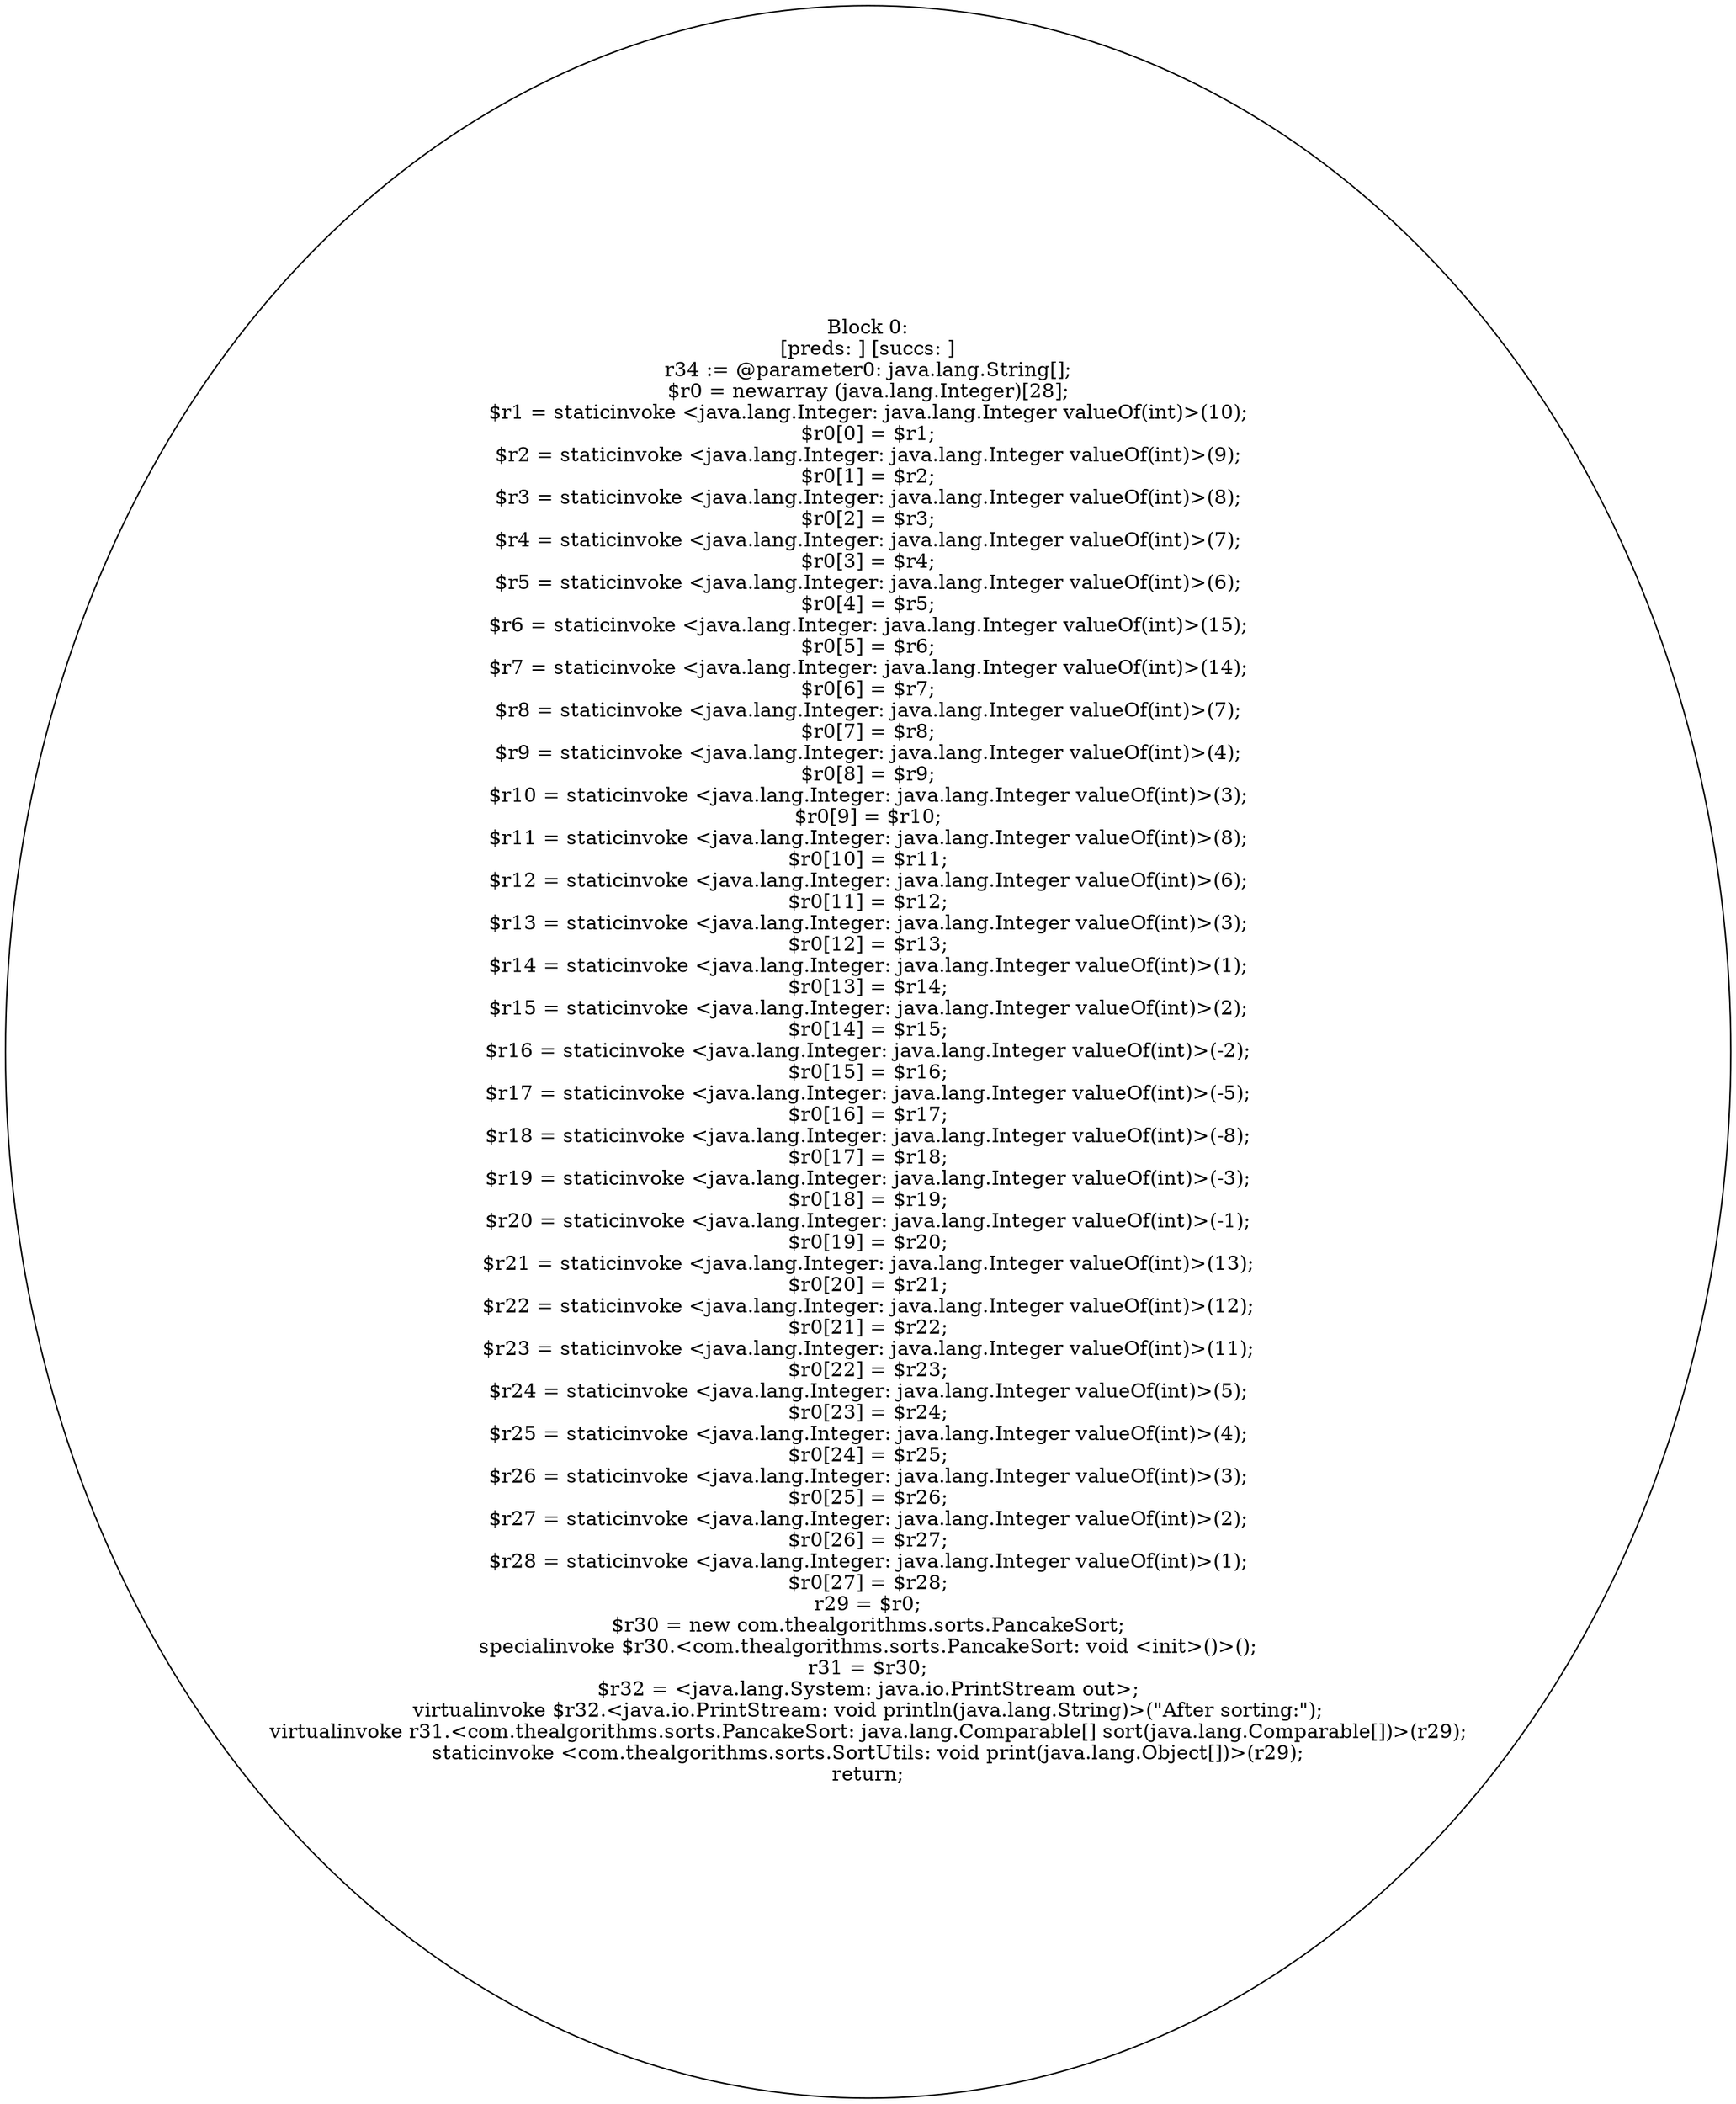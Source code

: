 digraph "unitGraph" {
    "Block 0:
[preds: ] [succs: ]
r34 := @parameter0: java.lang.String[];
$r0 = newarray (java.lang.Integer)[28];
$r1 = staticinvoke <java.lang.Integer: java.lang.Integer valueOf(int)>(10);
$r0[0] = $r1;
$r2 = staticinvoke <java.lang.Integer: java.lang.Integer valueOf(int)>(9);
$r0[1] = $r2;
$r3 = staticinvoke <java.lang.Integer: java.lang.Integer valueOf(int)>(8);
$r0[2] = $r3;
$r4 = staticinvoke <java.lang.Integer: java.lang.Integer valueOf(int)>(7);
$r0[3] = $r4;
$r5 = staticinvoke <java.lang.Integer: java.lang.Integer valueOf(int)>(6);
$r0[4] = $r5;
$r6 = staticinvoke <java.lang.Integer: java.lang.Integer valueOf(int)>(15);
$r0[5] = $r6;
$r7 = staticinvoke <java.lang.Integer: java.lang.Integer valueOf(int)>(14);
$r0[6] = $r7;
$r8 = staticinvoke <java.lang.Integer: java.lang.Integer valueOf(int)>(7);
$r0[7] = $r8;
$r9 = staticinvoke <java.lang.Integer: java.lang.Integer valueOf(int)>(4);
$r0[8] = $r9;
$r10 = staticinvoke <java.lang.Integer: java.lang.Integer valueOf(int)>(3);
$r0[9] = $r10;
$r11 = staticinvoke <java.lang.Integer: java.lang.Integer valueOf(int)>(8);
$r0[10] = $r11;
$r12 = staticinvoke <java.lang.Integer: java.lang.Integer valueOf(int)>(6);
$r0[11] = $r12;
$r13 = staticinvoke <java.lang.Integer: java.lang.Integer valueOf(int)>(3);
$r0[12] = $r13;
$r14 = staticinvoke <java.lang.Integer: java.lang.Integer valueOf(int)>(1);
$r0[13] = $r14;
$r15 = staticinvoke <java.lang.Integer: java.lang.Integer valueOf(int)>(2);
$r0[14] = $r15;
$r16 = staticinvoke <java.lang.Integer: java.lang.Integer valueOf(int)>(-2);
$r0[15] = $r16;
$r17 = staticinvoke <java.lang.Integer: java.lang.Integer valueOf(int)>(-5);
$r0[16] = $r17;
$r18 = staticinvoke <java.lang.Integer: java.lang.Integer valueOf(int)>(-8);
$r0[17] = $r18;
$r19 = staticinvoke <java.lang.Integer: java.lang.Integer valueOf(int)>(-3);
$r0[18] = $r19;
$r20 = staticinvoke <java.lang.Integer: java.lang.Integer valueOf(int)>(-1);
$r0[19] = $r20;
$r21 = staticinvoke <java.lang.Integer: java.lang.Integer valueOf(int)>(13);
$r0[20] = $r21;
$r22 = staticinvoke <java.lang.Integer: java.lang.Integer valueOf(int)>(12);
$r0[21] = $r22;
$r23 = staticinvoke <java.lang.Integer: java.lang.Integer valueOf(int)>(11);
$r0[22] = $r23;
$r24 = staticinvoke <java.lang.Integer: java.lang.Integer valueOf(int)>(5);
$r0[23] = $r24;
$r25 = staticinvoke <java.lang.Integer: java.lang.Integer valueOf(int)>(4);
$r0[24] = $r25;
$r26 = staticinvoke <java.lang.Integer: java.lang.Integer valueOf(int)>(3);
$r0[25] = $r26;
$r27 = staticinvoke <java.lang.Integer: java.lang.Integer valueOf(int)>(2);
$r0[26] = $r27;
$r28 = staticinvoke <java.lang.Integer: java.lang.Integer valueOf(int)>(1);
$r0[27] = $r28;
r29 = $r0;
$r30 = new com.thealgorithms.sorts.PancakeSort;
specialinvoke $r30.<com.thealgorithms.sorts.PancakeSort: void <init>()>();
r31 = $r30;
$r32 = <java.lang.System: java.io.PrintStream out>;
virtualinvoke $r32.<java.io.PrintStream: void println(java.lang.String)>(\"After sorting:\");
virtualinvoke r31.<com.thealgorithms.sorts.PancakeSort: java.lang.Comparable[] sort(java.lang.Comparable[])>(r29);
staticinvoke <com.thealgorithms.sorts.SortUtils: void print(java.lang.Object[])>(r29);
return;
"
}
